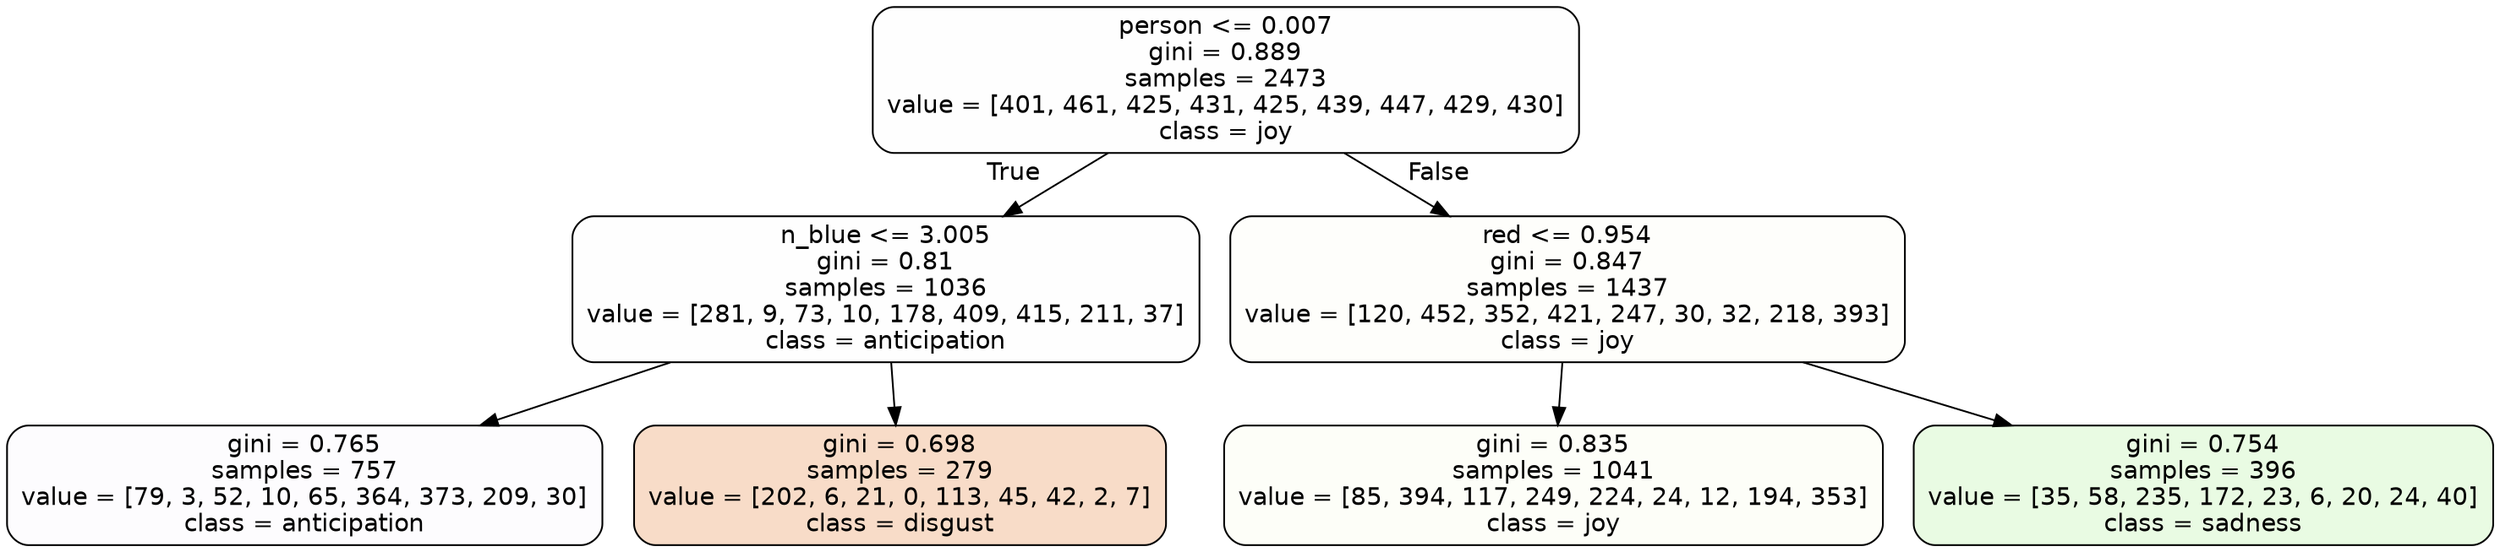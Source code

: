 digraph Tree {
node [shape=box, style="filled, rounded", color="black", fontname=helvetica] ;
edge [fontname=helvetica] ;
0 [label="person <= 0.007\ngini = 0.889\nsamples = 2473\nvalue = [401, 461, 425, 431, 425, 439, 447, 429, 430]\nclass = joy", fillcolor="#d7e53901"] ;
1 [label="n_blue <= 3.005\ngini = 0.81\nsamples = 1036\nvalue = [281, 9, 73, 10, 178, 409, 415, 211, 37]\nclass = anticipation", fillcolor="#8139e501"] ;
0 -> 1 [labeldistance=2.5, labelangle=45, headlabel="True"] ;
2 [label="gini = 0.765\nsamples = 757\nvalue = [79, 3, 52, 10, 65, 364, 373, 209, 30]\nclass = anticipation", fillcolor="#8139e503"] ;
1 -> 2 ;
3 [label="gini = 0.698\nsamples = 279\nvalue = [202, 6, 21, 0, 113, 45, 42, 2, 7]\nclass = disgust", fillcolor="#e5813946"] ;
1 -> 3 ;
4 [label="red <= 0.954\ngini = 0.847\nsamples = 1437\nvalue = [120, 452, 352, 421, 247, 30, 32, 218, 393]\nclass = joy", fillcolor="#d7e53904"] ;
0 -> 4 [labeldistance=2.5, labelangle=-45, headlabel="False"] ;
5 [label="gini = 0.835\nsamples = 1041\nvalue = [85, 394, 117, 249, 224, 24, 12, 194, 353]\nclass = joy", fillcolor="#d7e53908"] ;
4 -> 5 ;
6 [label="gini = 0.754\nsamples = 396\nvalue = [35, 58, 235, 172, 23, 6, 20, 24, 40]\nclass = sadness", fillcolor="#64e53924"] ;
4 -> 6 ;
}